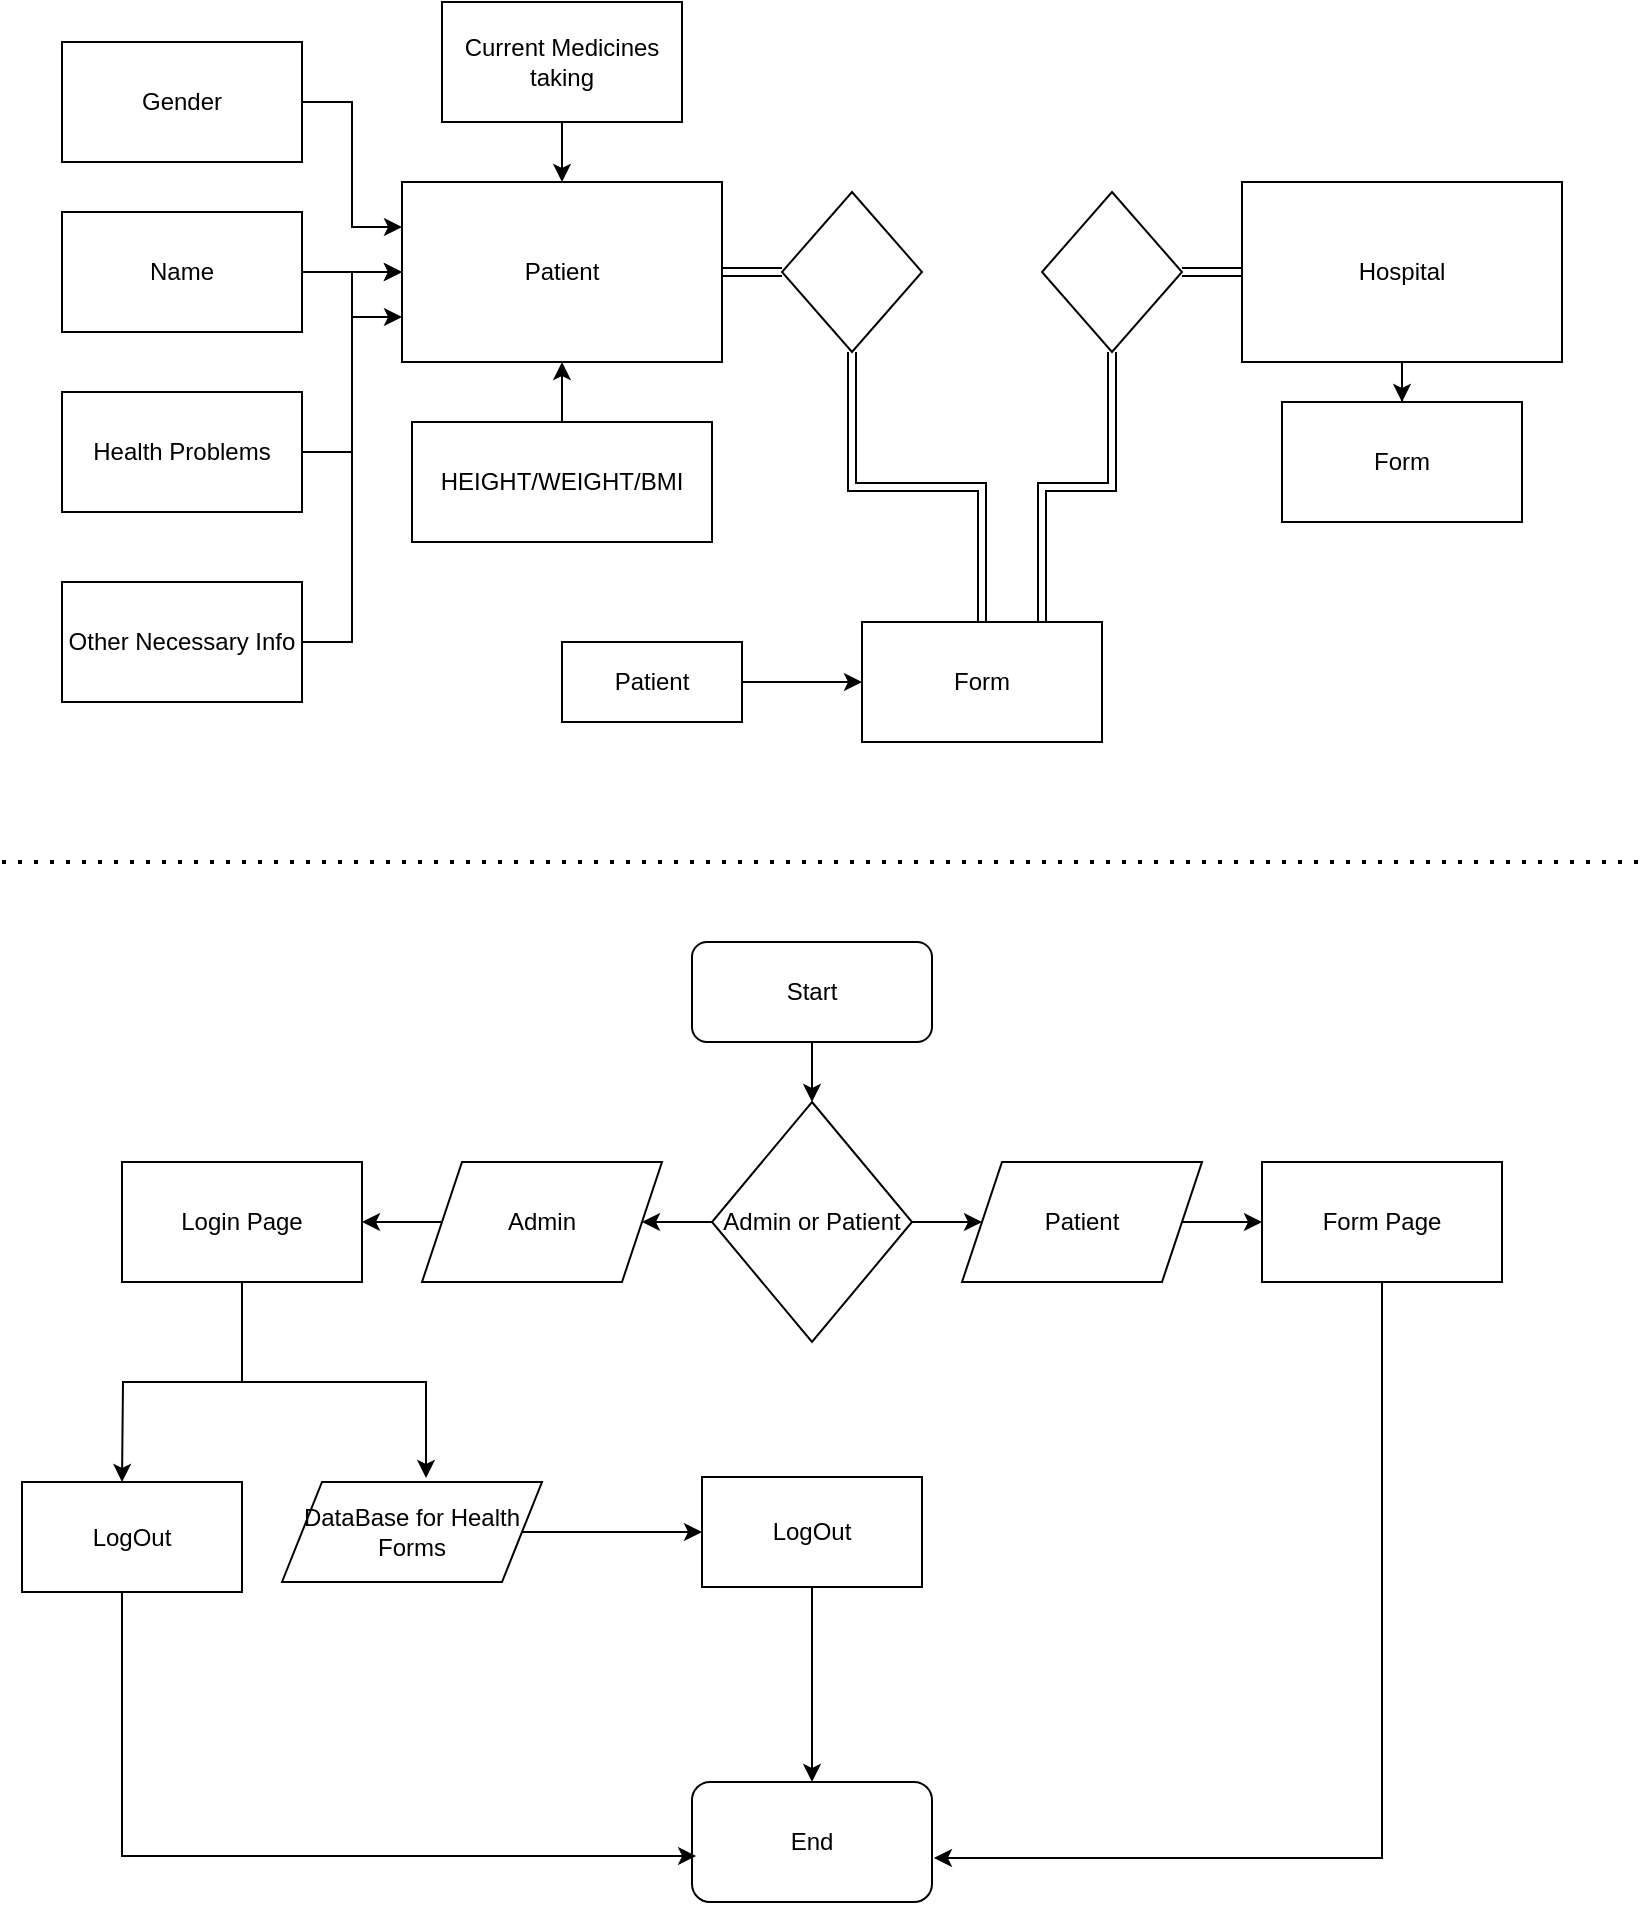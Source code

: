 <mxfile version="21.3.6" type="github">
  <diagram name="Page-1" id="5oIfzunVPPlXxzwn9oSG">
    <mxGraphModel dx="1379" dy="796" grid="1" gridSize="10" guides="1" tooltips="1" connect="1" arrows="1" fold="1" page="1" pageScale="1" pageWidth="850" pageHeight="1100" math="0" shadow="0">
      <root>
        <mxCell id="0" />
        <mxCell id="1" parent="0" />
        <mxCell id="01GzuAP-HDkEaBXjoSyX-1" value="Patient" style="rounded=0;whiteSpace=wrap;html=1;" parent="1" vertex="1">
          <mxGeometry x="220" y="180" width="160" height="90" as="geometry" />
        </mxCell>
        <mxCell id="01GzuAP-HDkEaBXjoSyX-29" style="edgeStyle=orthogonalEdgeStyle;rounded=0;orthogonalLoop=1;jettySize=auto;html=1;" parent="1" source="01GzuAP-HDkEaBXjoSyX-2" target="01GzuAP-HDkEaBXjoSyX-14" edge="1">
          <mxGeometry relative="1" as="geometry" />
        </mxCell>
        <mxCell id="01GzuAP-HDkEaBXjoSyX-2" value="Hospital" style="rounded=0;whiteSpace=wrap;html=1;" parent="1" vertex="1">
          <mxGeometry x="640" y="180" width="160" height="90" as="geometry" />
        </mxCell>
        <mxCell id="01GzuAP-HDkEaBXjoSyX-39" style="edgeStyle=orthogonalEdgeStyle;rounded=0;orthogonalLoop=1;jettySize=auto;html=1;entryX=0;entryY=0.25;entryDx=0;entryDy=0;" parent="1" source="01GzuAP-HDkEaBXjoSyX-3" target="01GzuAP-HDkEaBXjoSyX-1" edge="1">
          <mxGeometry relative="1" as="geometry" />
        </mxCell>
        <mxCell id="01GzuAP-HDkEaBXjoSyX-3" value="Gender" style="rounded=0;whiteSpace=wrap;html=1;" parent="1" vertex="1">
          <mxGeometry x="50" y="110" width="120" height="60" as="geometry" />
        </mxCell>
        <mxCell id="01GzuAP-HDkEaBXjoSyX-40" style="edgeStyle=orthogonalEdgeStyle;rounded=0;orthogonalLoop=1;jettySize=auto;html=1;entryX=0;entryY=0.5;entryDx=0;entryDy=0;" parent="1" source="01GzuAP-HDkEaBXjoSyX-4" target="01GzuAP-HDkEaBXjoSyX-1" edge="1">
          <mxGeometry relative="1" as="geometry" />
        </mxCell>
        <mxCell id="01GzuAP-HDkEaBXjoSyX-4" value="Name" style="rounded=0;whiteSpace=wrap;html=1;" parent="1" vertex="1">
          <mxGeometry x="50" y="195" width="120" height="60" as="geometry" />
        </mxCell>
        <mxCell id="01GzuAP-HDkEaBXjoSyX-41" style="edgeStyle=orthogonalEdgeStyle;rounded=0;orthogonalLoop=1;jettySize=auto;html=1;entryX=0;entryY=0.75;entryDx=0;entryDy=0;" parent="1" source="01GzuAP-HDkEaBXjoSyX-5" target="01GzuAP-HDkEaBXjoSyX-1" edge="1">
          <mxGeometry relative="1" as="geometry" />
        </mxCell>
        <mxCell id="01GzuAP-HDkEaBXjoSyX-5" value="Health Problems" style="rounded=0;whiteSpace=wrap;html=1;" parent="1" vertex="1">
          <mxGeometry x="50" y="285" width="120" height="60" as="geometry" />
        </mxCell>
        <mxCell id="01GzuAP-HDkEaBXjoSyX-44" style="edgeStyle=orthogonalEdgeStyle;rounded=0;orthogonalLoop=1;jettySize=auto;html=1;entryX=0.5;entryY=1;entryDx=0;entryDy=0;" parent="1" source="01GzuAP-HDkEaBXjoSyX-6" target="01GzuAP-HDkEaBXjoSyX-1" edge="1">
          <mxGeometry relative="1" as="geometry" />
        </mxCell>
        <mxCell id="01GzuAP-HDkEaBXjoSyX-6" value="HEIGHT/WEIGHT/BMI" style="rounded=0;whiteSpace=wrap;html=1;" parent="1" vertex="1">
          <mxGeometry x="225" y="300" width="150" height="60" as="geometry" />
        </mxCell>
        <mxCell id="01GzuAP-HDkEaBXjoSyX-43" style="edgeStyle=orthogonalEdgeStyle;rounded=0;orthogonalLoop=1;jettySize=auto;html=1;entryX=0.5;entryY=0;entryDx=0;entryDy=0;" parent="1" source="01GzuAP-HDkEaBXjoSyX-7" target="01GzuAP-HDkEaBXjoSyX-1" edge="1">
          <mxGeometry relative="1" as="geometry" />
        </mxCell>
        <mxCell id="01GzuAP-HDkEaBXjoSyX-7" value="Current Medicines taking" style="rounded=0;whiteSpace=wrap;html=1;" parent="1" vertex="1">
          <mxGeometry x="240" y="90" width="120" height="60" as="geometry" />
        </mxCell>
        <mxCell id="01GzuAP-HDkEaBXjoSyX-36" style="edgeStyle=orthogonalEdgeStyle;rounded=0;orthogonalLoop=1;jettySize=auto;html=1;exitX=0.5;exitY=1;exitDx=0;exitDy=0;shape=link;" parent="1" source="01GzuAP-HDkEaBXjoSyX-8" target="01GzuAP-HDkEaBXjoSyX-32" edge="1">
          <mxGeometry relative="1" as="geometry" />
        </mxCell>
        <mxCell id="01GzuAP-HDkEaBXjoSyX-8" value="" style="rhombus;whiteSpace=wrap;html=1;" parent="1" vertex="1">
          <mxGeometry x="410" y="185" width="70" height="80" as="geometry" />
        </mxCell>
        <mxCell id="01GzuAP-HDkEaBXjoSyX-14" value="Form" style="rounded=0;whiteSpace=wrap;html=1;" parent="1" vertex="1">
          <mxGeometry x="660" y="290" width="120" height="60" as="geometry" />
        </mxCell>
        <mxCell id="01GzuAP-HDkEaBXjoSyX-15" value="" style="endArrow=none;html=1;rounded=0;exitX=1;exitY=0.5;exitDx=0;exitDy=0;entryX=0;entryY=0.5;entryDx=0;entryDy=0;shape=link;" parent="1" source="01GzuAP-HDkEaBXjoSyX-1" target="01GzuAP-HDkEaBXjoSyX-8" edge="1">
          <mxGeometry width="50" height="50" relative="1" as="geometry">
            <mxPoint x="440" y="180" as="sourcePoint" />
            <mxPoint x="490" y="130" as="targetPoint" />
          </mxGeometry>
        </mxCell>
        <mxCell id="01GzuAP-HDkEaBXjoSyX-18" value="" style="endArrow=none;html=1;rounded=0;entryX=0;entryY=0.5;entryDx=0;entryDy=0;exitX=1;exitY=0.5;exitDx=0;exitDy=0;shape=link;" parent="1" source="01GzuAP-HDkEaBXjoSyX-34" target="01GzuAP-HDkEaBXjoSyX-2" edge="1">
          <mxGeometry width="50" height="50" relative="1" as="geometry">
            <mxPoint x="600" y="310" as="sourcePoint" />
            <mxPoint x="490" y="130" as="targetPoint" />
            <Array as="points" />
          </mxGeometry>
        </mxCell>
        <mxCell id="01GzuAP-HDkEaBXjoSyX-42" style="edgeStyle=orthogonalEdgeStyle;rounded=0;orthogonalLoop=1;jettySize=auto;html=1;entryX=0;entryY=0.5;entryDx=0;entryDy=0;" parent="1" source="01GzuAP-HDkEaBXjoSyX-19" target="01GzuAP-HDkEaBXjoSyX-1" edge="1">
          <mxGeometry relative="1" as="geometry" />
        </mxCell>
        <mxCell id="01GzuAP-HDkEaBXjoSyX-19" value="Other Necessary Info" style="rounded=0;whiteSpace=wrap;html=1;" parent="1" vertex="1">
          <mxGeometry x="50" y="380" width="120" height="60" as="geometry" />
        </mxCell>
        <mxCell id="01GzuAP-HDkEaBXjoSyX-30" value="" style="endArrow=none;dashed=1;html=1;dashPattern=1 3;strokeWidth=2;rounded=0;" parent="1" edge="1">
          <mxGeometry width="50" height="50" relative="1" as="geometry">
            <mxPoint x="20" y="520" as="sourcePoint" />
            <mxPoint x="840" y="520" as="targetPoint" />
          </mxGeometry>
        </mxCell>
        <mxCell id="01GzuAP-HDkEaBXjoSyX-32" value="Form" style="rounded=0;whiteSpace=wrap;html=1;" parent="1" vertex="1">
          <mxGeometry x="450" y="400" width="120" height="60" as="geometry" />
        </mxCell>
        <mxCell id="01GzuAP-HDkEaBXjoSyX-45" style="edgeStyle=orthogonalEdgeStyle;rounded=0;orthogonalLoop=1;jettySize=auto;html=1;entryX=0;entryY=0.5;entryDx=0;entryDy=0;" parent="1" source="01GzuAP-HDkEaBXjoSyX-33" target="01GzuAP-HDkEaBXjoSyX-32" edge="1">
          <mxGeometry relative="1" as="geometry" />
        </mxCell>
        <mxCell id="01GzuAP-HDkEaBXjoSyX-33" value="Patient" style="rounded=0;whiteSpace=wrap;html=1;" parent="1" vertex="1">
          <mxGeometry x="300" y="410" width="90" height="40" as="geometry" />
        </mxCell>
        <mxCell id="01GzuAP-HDkEaBXjoSyX-46" style="edgeStyle=orthogonalEdgeStyle;rounded=0;orthogonalLoop=1;jettySize=auto;html=1;entryX=0.75;entryY=0;entryDx=0;entryDy=0;shape=link;" parent="1" source="01GzuAP-HDkEaBXjoSyX-34" target="01GzuAP-HDkEaBXjoSyX-32" edge="1">
          <mxGeometry relative="1" as="geometry" />
        </mxCell>
        <mxCell id="01GzuAP-HDkEaBXjoSyX-34" value="" style="rhombus;whiteSpace=wrap;html=1;" parent="1" vertex="1">
          <mxGeometry x="540" y="185" width="70" height="80" as="geometry" />
        </mxCell>
        <mxCell id="01GzuAP-HDkEaBXjoSyX-53" value="" style="edgeStyle=orthogonalEdgeStyle;rounded=0;orthogonalLoop=1;jettySize=auto;html=1;" parent="1" source="01GzuAP-HDkEaBXjoSyX-51" target="01GzuAP-HDkEaBXjoSyX-52" edge="1">
          <mxGeometry relative="1" as="geometry" />
        </mxCell>
        <mxCell id="01GzuAP-HDkEaBXjoSyX-51" value="Start" style="rounded=1;whiteSpace=wrap;html=1;" parent="1" vertex="1">
          <mxGeometry x="365" y="560" width="120" height="50" as="geometry" />
        </mxCell>
        <mxCell id="01GzuAP-HDkEaBXjoSyX-61" value="" style="edgeStyle=orthogonalEdgeStyle;rounded=0;orthogonalLoop=1;jettySize=auto;html=1;" parent="1" source="01GzuAP-HDkEaBXjoSyX-52" target="01GzuAP-HDkEaBXjoSyX-59" edge="1">
          <mxGeometry relative="1" as="geometry" />
        </mxCell>
        <mxCell id="01GzuAP-HDkEaBXjoSyX-63" value="" style="edgeStyle=orthogonalEdgeStyle;rounded=0;orthogonalLoop=1;jettySize=auto;html=1;" parent="1" source="01GzuAP-HDkEaBXjoSyX-52" target="01GzuAP-HDkEaBXjoSyX-60" edge="1">
          <mxGeometry relative="1" as="geometry" />
        </mxCell>
        <mxCell id="01GzuAP-HDkEaBXjoSyX-52" value="Admin or Patient" style="rhombus;whiteSpace=wrap;html=1;" parent="1" vertex="1">
          <mxGeometry x="375" y="640" width="100" height="120" as="geometry" />
        </mxCell>
        <mxCell id="01GzuAP-HDkEaBXjoSyX-66" style="edgeStyle=orthogonalEdgeStyle;rounded=0;orthogonalLoop=1;jettySize=auto;html=1;entryX=0.554;entryY=-0.04;entryDx=0;entryDy=0;entryPerimeter=0;" parent="1" source="01GzuAP-HDkEaBXjoSyX-54" target="01GzuAP-HDkEaBXjoSyX-69" edge="1">
          <mxGeometry relative="1" as="geometry">
            <mxPoint x="70" y="760" as="targetPoint" />
          </mxGeometry>
        </mxCell>
        <mxCell id="01GzuAP-HDkEaBXjoSyX-71" style="edgeStyle=orthogonalEdgeStyle;rounded=0;orthogonalLoop=1;jettySize=auto;html=1;" parent="1" source="01GzuAP-HDkEaBXjoSyX-54" edge="1">
          <mxGeometry relative="1" as="geometry">
            <mxPoint x="80" y="830" as="targetPoint" />
          </mxGeometry>
        </mxCell>
        <mxCell id="01GzuAP-HDkEaBXjoSyX-54" value="Login Page" style="rounded=0;whiteSpace=wrap;html=1;" parent="1" vertex="1">
          <mxGeometry x="80" y="670" width="120" height="60" as="geometry" />
        </mxCell>
        <mxCell id="01GzuAP-HDkEaBXjoSyX-74" style="edgeStyle=orthogonalEdgeStyle;rounded=0;orthogonalLoop=1;jettySize=auto;html=1;entryX=1.008;entryY=0.633;entryDx=0;entryDy=0;entryPerimeter=0;" parent="1" source="01GzuAP-HDkEaBXjoSyX-55" target="01GzuAP-HDkEaBXjoSyX-72" edge="1">
          <mxGeometry relative="1" as="geometry">
            <Array as="points">
              <mxPoint x="710" y="1018" />
            </Array>
          </mxGeometry>
        </mxCell>
        <mxCell id="01GzuAP-HDkEaBXjoSyX-55" value="Form Page" style="rounded=0;whiteSpace=wrap;html=1;" parent="1" vertex="1">
          <mxGeometry x="650" y="670" width="120" height="60" as="geometry" />
        </mxCell>
        <mxCell id="01GzuAP-HDkEaBXjoSyX-62" value="" style="edgeStyle=orthogonalEdgeStyle;rounded=0;orthogonalLoop=1;jettySize=auto;html=1;" parent="1" source="01GzuAP-HDkEaBXjoSyX-59" target="01GzuAP-HDkEaBXjoSyX-54" edge="1">
          <mxGeometry relative="1" as="geometry" />
        </mxCell>
        <mxCell id="01GzuAP-HDkEaBXjoSyX-59" value="Admin" style="shape=parallelogram;perimeter=parallelogramPerimeter;whiteSpace=wrap;html=1;fixedSize=1;" parent="1" vertex="1">
          <mxGeometry x="230" y="670" width="120" height="60" as="geometry" />
        </mxCell>
        <mxCell id="01GzuAP-HDkEaBXjoSyX-64" value="" style="edgeStyle=orthogonalEdgeStyle;rounded=0;orthogonalLoop=1;jettySize=auto;html=1;" parent="1" source="01GzuAP-HDkEaBXjoSyX-60" target="01GzuAP-HDkEaBXjoSyX-55" edge="1">
          <mxGeometry relative="1" as="geometry" />
        </mxCell>
        <mxCell id="01GzuAP-HDkEaBXjoSyX-60" value="Patient" style="shape=parallelogram;perimeter=parallelogramPerimeter;whiteSpace=wrap;html=1;fixedSize=1;" parent="1" vertex="1">
          <mxGeometry x="500" y="670" width="120" height="60" as="geometry" />
        </mxCell>
        <mxCell id="01GzuAP-HDkEaBXjoSyX-77" style="edgeStyle=orthogonalEdgeStyle;rounded=0;orthogonalLoop=1;jettySize=auto;html=1;" parent="1" source="01GzuAP-HDkEaBXjoSyX-69" target="01GzuAP-HDkEaBXjoSyX-78" edge="1">
          <mxGeometry relative="1" as="geometry">
            <mxPoint x="320" y="855" as="targetPoint" />
          </mxGeometry>
        </mxCell>
        <mxCell id="01GzuAP-HDkEaBXjoSyX-69" value="DataBase for Health Forms" style="shape=parallelogram;perimeter=parallelogramPerimeter;whiteSpace=wrap;html=1;fixedSize=1;" parent="1" vertex="1">
          <mxGeometry x="160" y="830" width="130" height="50" as="geometry" />
        </mxCell>
        <mxCell id="01GzuAP-HDkEaBXjoSyX-72" value="End" style="rounded=1;whiteSpace=wrap;html=1;" parent="1" vertex="1">
          <mxGeometry x="365" y="980" width="120" height="60" as="geometry" />
        </mxCell>
        <mxCell id="01GzuAP-HDkEaBXjoSyX-82" style="edgeStyle=orthogonalEdgeStyle;rounded=0;orthogonalLoop=1;jettySize=auto;html=1;entryX=0.5;entryY=0;entryDx=0;entryDy=0;" parent="1" source="01GzuAP-HDkEaBXjoSyX-78" target="01GzuAP-HDkEaBXjoSyX-72" edge="1">
          <mxGeometry relative="1" as="geometry" />
        </mxCell>
        <mxCell id="01GzuAP-HDkEaBXjoSyX-78" value="LogOut" style="rounded=0;whiteSpace=wrap;html=1;" parent="1" vertex="1">
          <mxGeometry x="370" y="827.5" width="110" height="55" as="geometry" />
        </mxCell>
        <mxCell id="01GzuAP-HDkEaBXjoSyX-81" style="edgeStyle=orthogonalEdgeStyle;rounded=0;orthogonalLoop=1;jettySize=auto;html=1;entryX=0.017;entryY=0.617;entryDx=0;entryDy=0;entryPerimeter=0;" parent="1" source="01GzuAP-HDkEaBXjoSyX-79" target="01GzuAP-HDkEaBXjoSyX-72" edge="1">
          <mxGeometry relative="1" as="geometry">
            <Array as="points">
              <mxPoint x="80" y="1017" />
            </Array>
          </mxGeometry>
        </mxCell>
        <mxCell id="01GzuAP-HDkEaBXjoSyX-79" value="LogOut" style="rounded=0;whiteSpace=wrap;html=1;" parent="1" vertex="1">
          <mxGeometry x="30" y="830" width="110" height="55" as="geometry" />
        </mxCell>
      </root>
    </mxGraphModel>
  </diagram>
</mxfile>

